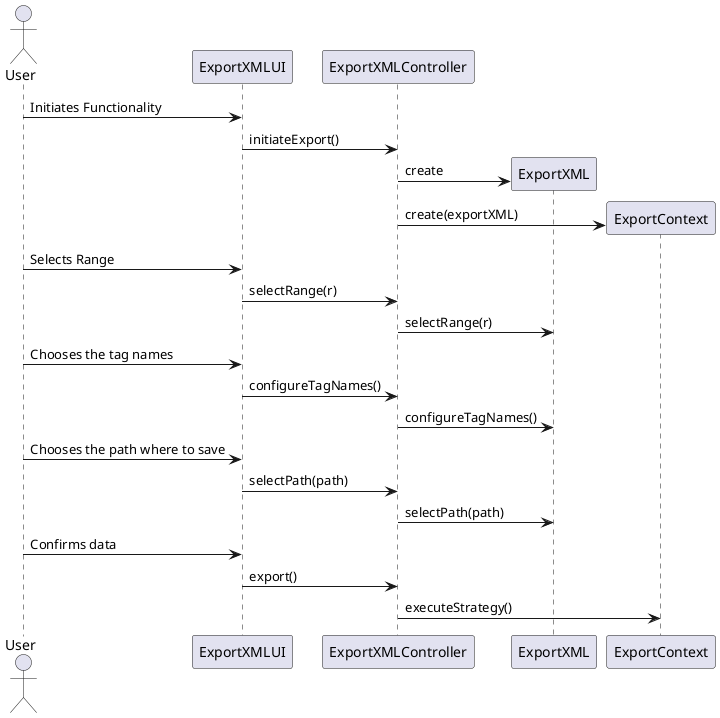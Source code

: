 @startuml
actor User
User -> ExportXMLUI : Initiates Functionality
ExportXMLUI->ExportXMLController: initiateExport()
create ExportXML
ExportXMLController->ExportXML : create
create ExportContext
ExportXMLController->ExportContext : create(exportXML)
User -> ExportXMLUI : Selects Range
ExportXMLUI->ExportXMLController: selectRange(r)
ExportXMLController->ExportXML: selectRange(r)
User -> ExportXMLUI : Chooses the tag names
ExportXMLUI->ExportXMLController: configureTagNames()
ExportXMLController->ExportXML: configureTagNames()
User -> ExportXMLUI : Chooses the path where to save
ExportXMLUI->ExportXMLController: selectPath(path)
ExportXMLController->ExportXML: selectPath(path)

User -> ExportXMLUI : Confirms data
ExportXMLUI -> ExportXMLController : export()

ExportXMLController -> ExportContext : executeStrategy()
@enduml